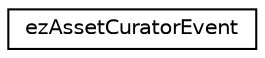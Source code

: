 digraph "Graphical Class Hierarchy"
{
 // LATEX_PDF_SIZE
  edge [fontname="Helvetica",fontsize="10",labelfontname="Helvetica",labelfontsize="10"];
  node [fontname="Helvetica",fontsize="10",shape=record];
  rankdir="LR";
  Node0 [label="ezAssetCuratorEvent",height=0.2,width=0.4,color="black", fillcolor="white", style="filled",URL="$d0/d24/structez_asset_curator_event.htm",tooltip=" "];
}
